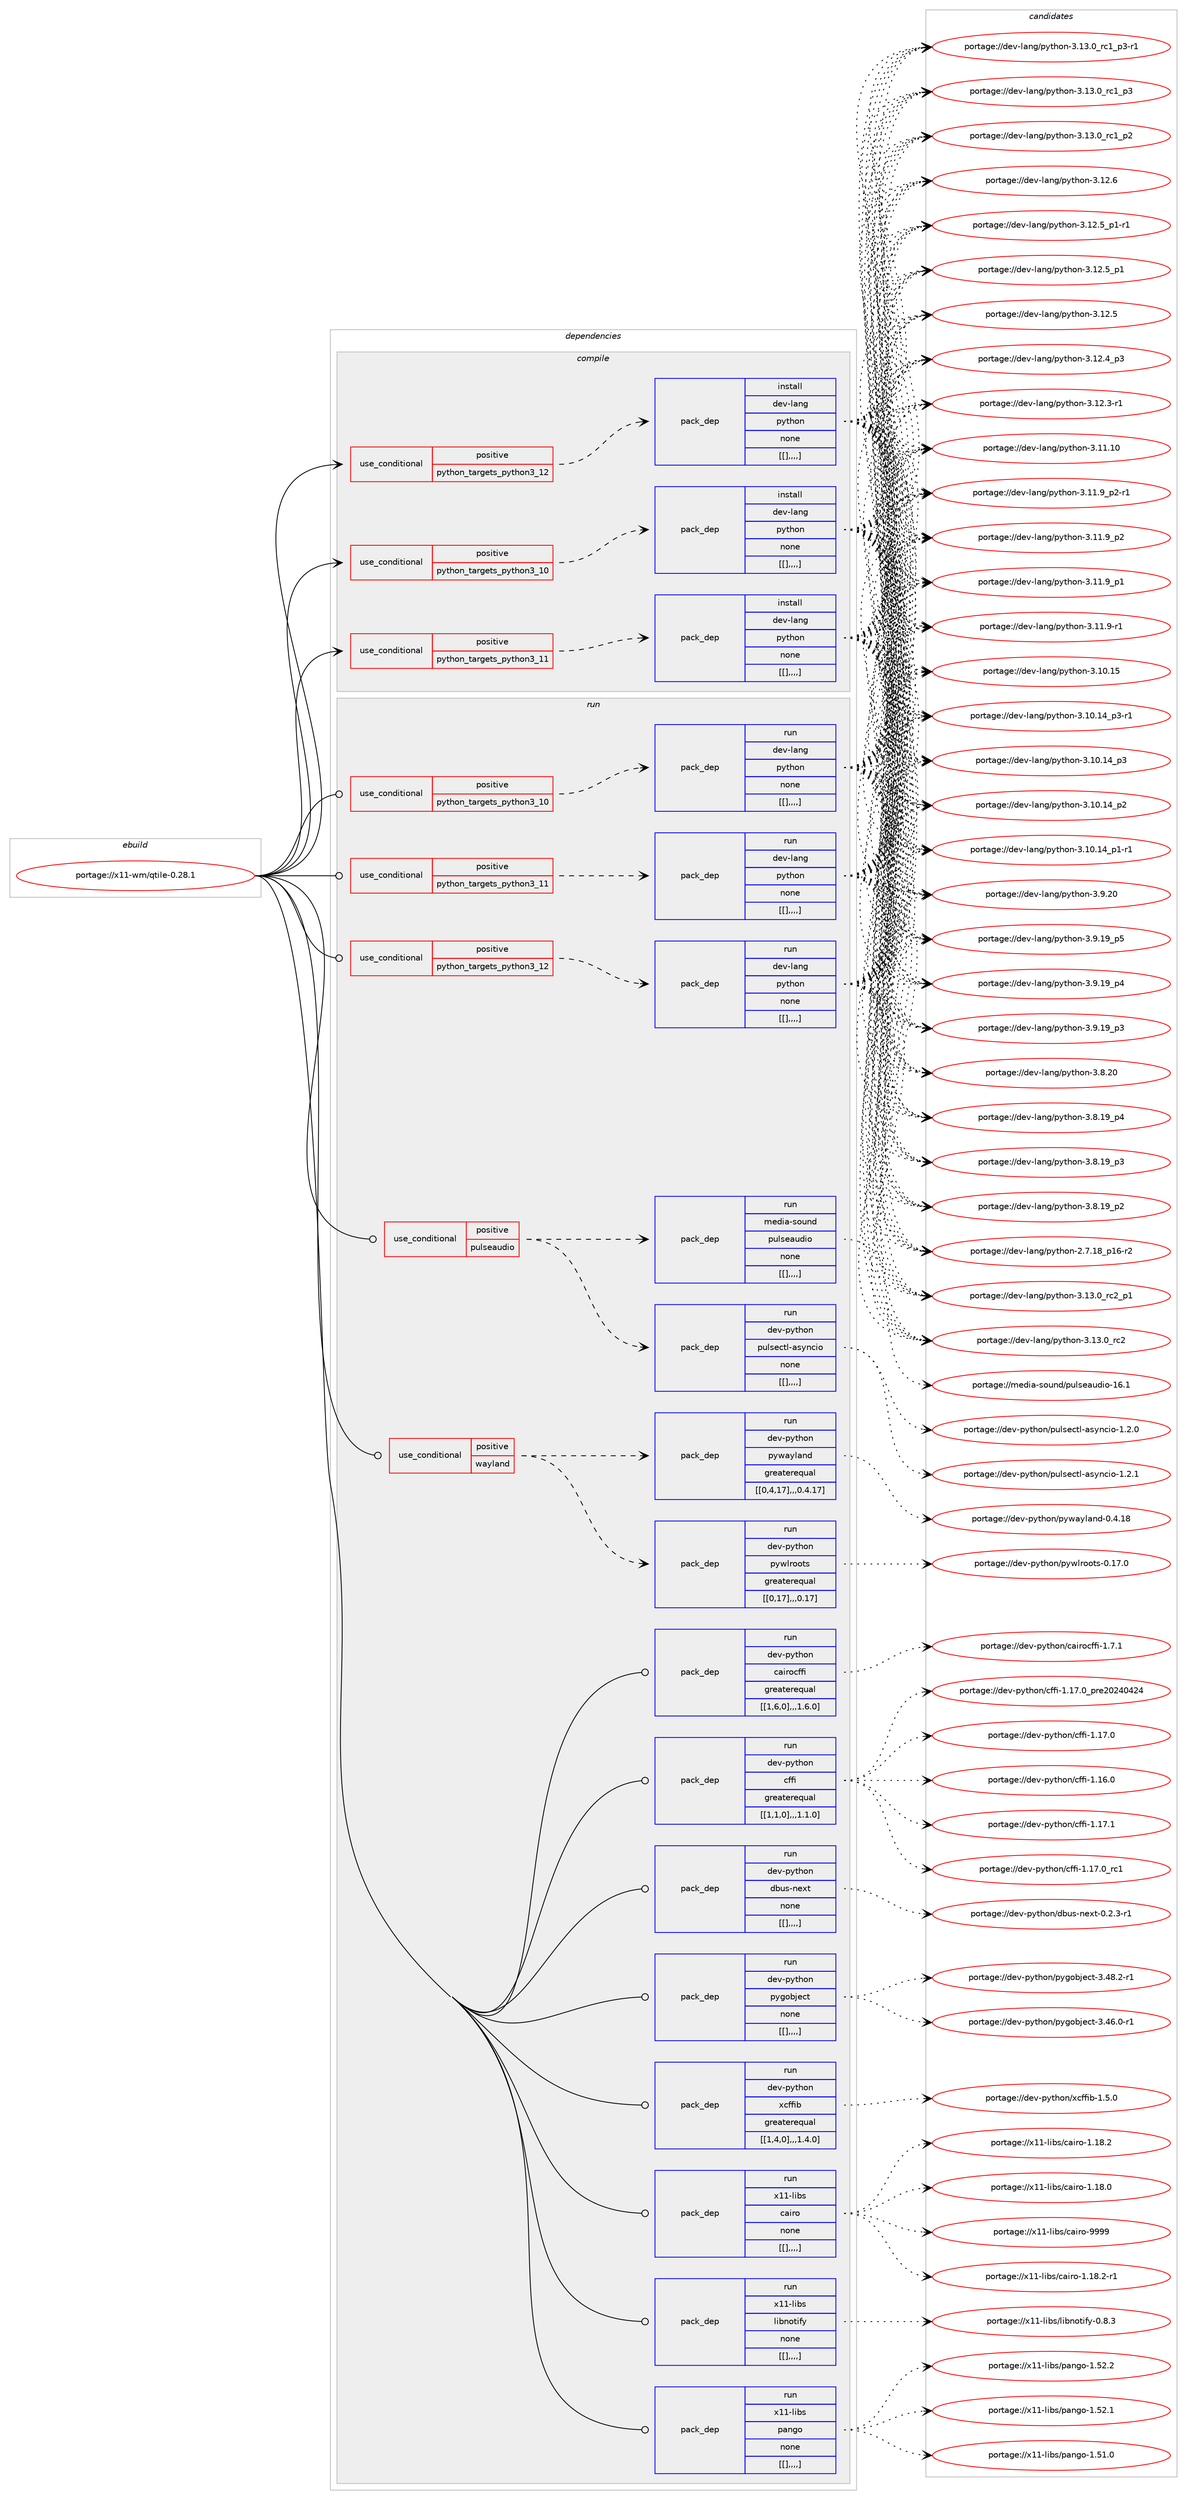 digraph prolog {

# *************
# Graph options
# *************

newrank=true;
concentrate=true;
compound=true;
graph [rankdir=LR,fontname=Helvetica,fontsize=10,ranksep=1.5];#, ranksep=2.5, nodesep=0.2];
edge  [arrowhead=vee];
node  [fontname=Helvetica,fontsize=10];

# **********
# The ebuild
# **********

subgraph cluster_leftcol {
color=gray;
label=<<i>ebuild</i>>;
id [label="portage://x11-wm/qtile-0.28.1", color=red, width=4, href="../x11-wm/qtile-0.28.1.svg"];
}

# ****************
# The dependencies
# ****************

subgraph cluster_midcol {
color=gray;
label=<<i>dependencies</i>>;
subgraph cluster_compile {
fillcolor="#eeeeee";
style=filled;
label=<<i>compile</i>>;
subgraph cond12500 {
dependency36274 [label=<<TABLE BORDER="0" CELLBORDER="1" CELLSPACING="0" CELLPADDING="4"><TR><TD ROWSPAN="3" CELLPADDING="10">use_conditional</TD></TR><TR><TD>positive</TD></TR><TR><TD>python_targets_python3_10</TD></TR></TABLE>>, shape=none, color=red];
subgraph pack23528 {
dependency36275 [label=<<TABLE BORDER="0" CELLBORDER="1" CELLSPACING="0" CELLPADDING="4" WIDTH="220"><TR><TD ROWSPAN="6" CELLPADDING="30">pack_dep</TD></TR><TR><TD WIDTH="110">install</TD></TR><TR><TD>dev-lang</TD></TR><TR><TD>python</TD></TR><TR><TD>none</TD></TR><TR><TD>[[],,,,]</TD></TR></TABLE>>, shape=none, color=blue];
}
dependency36274:e -> dependency36275:w [weight=20,style="dashed",arrowhead="vee"];
}
id:e -> dependency36274:w [weight=20,style="solid",arrowhead="vee"];
subgraph cond12501 {
dependency36276 [label=<<TABLE BORDER="0" CELLBORDER="1" CELLSPACING="0" CELLPADDING="4"><TR><TD ROWSPAN="3" CELLPADDING="10">use_conditional</TD></TR><TR><TD>positive</TD></TR><TR><TD>python_targets_python3_11</TD></TR></TABLE>>, shape=none, color=red];
subgraph pack23529 {
dependency36277 [label=<<TABLE BORDER="0" CELLBORDER="1" CELLSPACING="0" CELLPADDING="4" WIDTH="220"><TR><TD ROWSPAN="6" CELLPADDING="30">pack_dep</TD></TR><TR><TD WIDTH="110">install</TD></TR><TR><TD>dev-lang</TD></TR><TR><TD>python</TD></TR><TR><TD>none</TD></TR><TR><TD>[[],,,,]</TD></TR></TABLE>>, shape=none, color=blue];
}
dependency36276:e -> dependency36277:w [weight=20,style="dashed",arrowhead="vee"];
}
id:e -> dependency36276:w [weight=20,style="solid",arrowhead="vee"];
subgraph cond12502 {
dependency36278 [label=<<TABLE BORDER="0" CELLBORDER="1" CELLSPACING="0" CELLPADDING="4"><TR><TD ROWSPAN="3" CELLPADDING="10">use_conditional</TD></TR><TR><TD>positive</TD></TR><TR><TD>python_targets_python3_12</TD></TR></TABLE>>, shape=none, color=red];
subgraph pack23530 {
dependency36279 [label=<<TABLE BORDER="0" CELLBORDER="1" CELLSPACING="0" CELLPADDING="4" WIDTH="220"><TR><TD ROWSPAN="6" CELLPADDING="30">pack_dep</TD></TR><TR><TD WIDTH="110">install</TD></TR><TR><TD>dev-lang</TD></TR><TR><TD>python</TD></TR><TR><TD>none</TD></TR><TR><TD>[[],,,,]</TD></TR></TABLE>>, shape=none, color=blue];
}
dependency36278:e -> dependency36279:w [weight=20,style="dashed",arrowhead="vee"];
}
id:e -> dependency36278:w [weight=20,style="solid",arrowhead="vee"];
}
subgraph cluster_compileandrun {
fillcolor="#eeeeee";
style=filled;
label=<<i>compile and run</i>>;
}
subgraph cluster_run {
fillcolor="#eeeeee";
style=filled;
label=<<i>run</i>>;
subgraph cond12503 {
dependency36280 [label=<<TABLE BORDER="0" CELLBORDER="1" CELLSPACING="0" CELLPADDING="4"><TR><TD ROWSPAN="3" CELLPADDING="10">use_conditional</TD></TR><TR><TD>positive</TD></TR><TR><TD>pulseaudio</TD></TR></TABLE>>, shape=none, color=red];
subgraph pack23531 {
dependency36281 [label=<<TABLE BORDER="0" CELLBORDER="1" CELLSPACING="0" CELLPADDING="4" WIDTH="220"><TR><TD ROWSPAN="6" CELLPADDING="30">pack_dep</TD></TR><TR><TD WIDTH="110">run</TD></TR><TR><TD>dev-python</TD></TR><TR><TD>pulsectl-asyncio</TD></TR><TR><TD>none</TD></TR><TR><TD>[[],,,,]</TD></TR></TABLE>>, shape=none, color=blue];
}
dependency36280:e -> dependency36281:w [weight=20,style="dashed",arrowhead="vee"];
subgraph pack23532 {
dependency36282 [label=<<TABLE BORDER="0" CELLBORDER="1" CELLSPACING="0" CELLPADDING="4" WIDTH="220"><TR><TD ROWSPAN="6" CELLPADDING="30">pack_dep</TD></TR><TR><TD WIDTH="110">run</TD></TR><TR><TD>media-sound</TD></TR><TR><TD>pulseaudio</TD></TR><TR><TD>none</TD></TR><TR><TD>[[],,,,]</TD></TR></TABLE>>, shape=none, color=blue];
}
dependency36280:e -> dependency36282:w [weight=20,style="dashed",arrowhead="vee"];
}
id:e -> dependency36280:w [weight=20,style="solid",arrowhead="odot"];
subgraph cond12504 {
dependency36283 [label=<<TABLE BORDER="0" CELLBORDER="1" CELLSPACING="0" CELLPADDING="4"><TR><TD ROWSPAN="3" CELLPADDING="10">use_conditional</TD></TR><TR><TD>positive</TD></TR><TR><TD>python_targets_python3_10</TD></TR></TABLE>>, shape=none, color=red];
subgraph pack23533 {
dependency36284 [label=<<TABLE BORDER="0" CELLBORDER="1" CELLSPACING="0" CELLPADDING="4" WIDTH="220"><TR><TD ROWSPAN="6" CELLPADDING="30">pack_dep</TD></TR><TR><TD WIDTH="110">run</TD></TR><TR><TD>dev-lang</TD></TR><TR><TD>python</TD></TR><TR><TD>none</TD></TR><TR><TD>[[],,,,]</TD></TR></TABLE>>, shape=none, color=blue];
}
dependency36283:e -> dependency36284:w [weight=20,style="dashed",arrowhead="vee"];
}
id:e -> dependency36283:w [weight=20,style="solid",arrowhead="odot"];
subgraph cond12505 {
dependency36285 [label=<<TABLE BORDER="0" CELLBORDER="1" CELLSPACING="0" CELLPADDING="4"><TR><TD ROWSPAN="3" CELLPADDING="10">use_conditional</TD></TR><TR><TD>positive</TD></TR><TR><TD>python_targets_python3_11</TD></TR></TABLE>>, shape=none, color=red];
subgraph pack23534 {
dependency36286 [label=<<TABLE BORDER="0" CELLBORDER="1" CELLSPACING="0" CELLPADDING="4" WIDTH="220"><TR><TD ROWSPAN="6" CELLPADDING="30">pack_dep</TD></TR><TR><TD WIDTH="110">run</TD></TR><TR><TD>dev-lang</TD></TR><TR><TD>python</TD></TR><TR><TD>none</TD></TR><TR><TD>[[],,,,]</TD></TR></TABLE>>, shape=none, color=blue];
}
dependency36285:e -> dependency36286:w [weight=20,style="dashed",arrowhead="vee"];
}
id:e -> dependency36285:w [weight=20,style="solid",arrowhead="odot"];
subgraph cond12506 {
dependency36287 [label=<<TABLE BORDER="0" CELLBORDER="1" CELLSPACING="0" CELLPADDING="4"><TR><TD ROWSPAN="3" CELLPADDING="10">use_conditional</TD></TR><TR><TD>positive</TD></TR><TR><TD>python_targets_python3_12</TD></TR></TABLE>>, shape=none, color=red];
subgraph pack23535 {
dependency36288 [label=<<TABLE BORDER="0" CELLBORDER="1" CELLSPACING="0" CELLPADDING="4" WIDTH="220"><TR><TD ROWSPAN="6" CELLPADDING="30">pack_dep</TD></TR><TR><TD WIDTH="110">run</TD></TR><TR><TD>dev-lang</TD></TR><TR><TD>python</TD></TR><TR><TD>none</TD></TR><TR><TD>[[],,,,]</TD></TR></TABLE>>, shape=none, color=blue];
}
dependency36287:e -> dependency36288:w [weight=20,style="dashed",arrowhead="vee"];
}
id:e -> dependency36287:w [weight=20,style="solid",arrowhead="odot"];
subgraph cond12507 {
dependency36289 [label=<<TABLE BORDER="0" CELLBORDER="1" CELLSPACING="0" CELLPADDING="4"><TR><TD ROWSPAN="3" CELLPADDING="10">use_conditional</TD></TR><TR><TD>positive</TD></TR><TR><TD>wayland</TD></TR></TABLE>>, shape=none, color=red];
subgraph pack23536 {
dependency36290 [label=<<TABLE BORDER="0" CELLBORDER="1" CELLSPACING="0" CELLPADDING="4" WIDTH="220"><TR><TD ROWSPAN="6" CELLPADDING="30">pack_dep</TD></TR><TR><TD WIDTH="110">run</TD></TR><TR><TD>dev-python</TD></TR><TR><TD>pywayland</TD></TR><TR><TD>greaterequal</TD></TR><TR><TD>[[0,4,17],,,0.4.17]</TD></TR></TABLE>>, shape=none, color=blue];
}
dependency36289:e -> dependency36290:w [weight=20,style="dashed",arrowhead="vee"];
subgraph pack23537 {
dependency36291 [label=<<TABLE BORDER="0" CELLBORDER="1" CELLSPACING="0" CELLPADDING="4" WIDTH="220"><TR><TD ROWSPAN="6" CELLPADDING="30">pack_dep</TD></TR><TR><TD WIDTH="110">run</TD></TR><TR><TD>dev-python</TD></TR><TR><TD>pywlroots</TD></TR><TR><TD>greaterequal</TD></TR><TR><TD>[[0,17],,,0.17]</TD></TR></TABLE>>, shape=none, color=blue];
}
dependency36289:e -> dependency36291:w [weight=20,style="dashed",arrowhead="vee"];
}
id:e -> dependency36289:w [weight=20,style="solid",arrowhead="odot"];
subgraph pack23538 {
dependency36292 [label=<<TABLE BORDER="0" CELLBORDER="1" CELLSPACING="0" CELLPADDING="4" WIDTH="220"><TR><TD ROWSPAN="6" CELLPADDING="30">pack_dep</TD></TR><TR><TD WIDTH="110">run</TD></TR><TR><TD>dev-python</TD></TR><TR><TD>cairocffi</TD></TR><TR><TD>greaterequal</TD></TR><TR><TD>[[1,6,0],,,1.6.0]</TD></TR></TABLE>>, shape=none, color=blue];
}
id:e -> dependency36292:w [weight=20,style="solid",arrowhead="odot"];
subgraph pack23539 {
dependency36293 [label=<<TABLE BORDER="0" CELLBORDER="1" CELLSPACING="0" CELLPADDING="4" WIDTH="220"><TR><TD ROWSPAN="6" CELLPADDING="30">pack_dep</TD></TR><TR><TD WIDTH="110">run</TD></TR><TR><TD>dev-python</TD></TR><TR><TD>cffi</TD></TR><TR><TD>greaterequal</TD></TR><TR><TD>[[1,1,0],,,1.1.0]</TD></TR></TABLE>>, shape=none, color=blue];
}
id:e -> dependency36293:w [weight=20,style="solid",arrowhead="odot"];
subgraph pack23540 {
dependency36294 [label=<<TABLE BORDER="0" CELLBORDER="1" CELLSPACING="0" CELLPADDING="4" WIDTH="220"><TR><TD ROWSPAN="6" CELLPADDING="30">pack_dep</TD></TR><TR><TD WIDTH="110">run</TD></TR><TR><TD>dev-python</TD></TR><TR><TD>dbus-next</TD></TR><TR><TD>none</TD></TR><TR><TD>[[],,,,]</TD></TR></TABLE>>, shape=none, color=blue];
}
id:e -> dependency36294:w [weight=20,style="solid",arrowhead="odot"];
subgraph pack23541 {
dependency36295 [label=<<TABLE BORDER="0" CELLBORDER="1" CELLSPACING="0" CELLPADDING="4" WIDTH="220"><TR><TD ROWSPAN="6" CELLPADDING="30">pack_dep</TD></TR><TR><TD WIDTH="110">run</TD></TR><TR><TD>dev-python</TD></TR><TR><TD>pygobject</TD></TR><TR><TD>none</TD></TR><TR><TD>[[],,,,]</TD></TR></TABLE>>, shape=none, color=blue];
}
id:e -> dependency36295:w [weight=20,style="solid",arrowhead="odot"];
subgraph pack23542 {
dependency36296 [label=<<TABLE BORDER="0" CELLBORDER="1" CELLSPACING="0" CELLPADDING="4" WIDTH="220"><TR><TD ROWSPAN="6" CELLPADDING="30">pack_dep</TD></TR><TR><TD WIDTH="110">run</TD></TR><TR><TD>dev-python</TD></TR><TR><TD>xcffib</TD></TR><TR><TD>greaterequal</TD></TR><TR><TD>[[1,4,0],,,1.4.0]</TD></TR></TABLE>>, shape=none, color=blue];
}
id:e -> dependency36296:w [weight=20,style="solid",arrowhead="odot"];
subgraph pack23543 {
dependency36297 [label=<<TABLE BORDER="0" CELLBORDER="1" CELLSPACING="0" CELLPADDING="4" WIDTH="220"><TR><TD ROWSPAN="6" CELLPADDING="30">pack_dep</TD></TR><TR><TD WIDTH="110">run</TD></TR><TR><TD>x11-libs</TD></TR><TR><TD>cairo</TD></TR><TR><TD>none</TD></TR><TR><TD>[[],,,,]</TD></TR></TABLE>>, shape=none, color=blue];
}
id:e -> dependency36297:w [weight=20,style="solid",arrowhead="odot"];
subgraph pack23544 {
dependency36298 [label=<<TABLE BORDER="0" CELLBORDER="1" CELLSPACING="0" CELLPADDING="4" WIDTH="220"><TR><TD ROWSPAN="6" CELLPADDING="30">pack_dep</TD></TR><TR><TD WIDTH="110">run</TD></TR><TR><TD>x11-libs</TD></TR><TR><TD>libnotify</TD></TR><TR><TD>none</TD></TR><TR><TD>[[],,,,]</TD></TR></TABLE>>, shape=none, color=blue];
}
id:e -> dependency36298:w [weight=20,style="solid",arrowhead="odot"];
subgraph pack23545 {
dependency36299 [label=<<TABLE BORDER="0" CELLBORDER="1" CELLSPACING="0" CELLPADDING="4" WIDTH="220"><TR><TD ROWSPAN="6" CELLPADDING="30">pack_dep</TD></TR><TR><TD WIDTH="110">run</TD></TR><TR><TD>x11-libs</TD></TR><TR><TD>pango</TD></TR><TR><TD>none</TD></TR><TR><TD>[[],,,,]</TD></TR></TABLE>>, shape=none, color=blue];
}
id:e -> dependency36299:w [weight=20,style="solid",arrowhead="odot"];
}
}

# **************
# The candidates
# **************

subgraph cluster_choices {
rank=same;
color=gray;
label=<<i>candidates</i>>;

subgraph choice23528 {
color=black;
nodesep=1;
choice100101118451089711010347112121116104111110455146495146489511499509511249 [label="portage://dev-lang/python-3.13.0_rc2_p1", color=red, width=4,href="../dev-lang/python-3.13.0_rc2_p1.svg"];
choice10010111845108971101034711212111610411111045514649514648951149950 [label="portage://dev-lang/python-3.13.0_rc2", color=red, width=4,href="../dev-lang/python-3.13.0_rc2.svg"];
choice1001011184510897110103471121211161041111104551464951464895114994995112514511449 [label="portage://dev-lang/python-3.13.0_rc1_p3-r1", color=red, width=4,href="../dev-lang/python-3.13.0_rc1_p3-r1.svg"];
choice100101118451089711010347112121116104111110455146495146489511499499511251 [label="portage://dev-lang/python-3.13.0_rc1_p3", color=red, width=4,href="../dev-lang/python-3.13.0_rc1_p3.svg"];
choice100101118451089711010347112121116104111110455146495146489511499499511250 [label="portage://dev-lang/python-3.13.0_rc1_p2", color=red, width=4,href="../dev-lang/python-3.13.0_rc1_p2.svg"];
choice10010111845108971101034711212111610411111045514649504654 [label="portage://dev-lang/python-3.12.6", color=red, width=4,href="../dev-lang/python-3.12.6.svg"];
choice1001011184510897110103471121211161041111104551464950465395112494511449 [label="portage://dev-lang/python-3.12.5_p1-r1", color=red, width=4,href="../dev-lang/python-3.12.5_p1-r1.svg"];
choice100101118451089711010347112121116104111110455146495046539511249 [label="portage://dev-lang/python-3.12.5_p1", color=red, width=4,href="../dev-lang/python-3.12.5_p1.svg"];
choice10010111845108971101034711212111610411111045514649504653 [label="portage://dev-lang/python-3.12.5", color=red, width=4,href="../dev-lang/python-3.12.5.svg"];
choice100101118451089711010347112121116104111110455146495046529511251 [label="portage://dev-lang/python-3.12.4_p3", color=red, width=4,href="../dev-lang/python-3.12.4_p3.svg"];
choice100101118451089711010347112121116104111110455146495046514511449 [label="portage://dev-lang/python-3.12.3-r1", color=red, width=4,href="../dev-lang/python-3.12.3-r1.svg"];
choice1001011184510897110103471121211161041111104551464949464948 [label="portage://dev-lang/python-3.11.10", color=red, width=4,href="../dev-lang/python-3.11.10.svg"];
choice1001011184510897110103471121211161041111104551464949465795112504511449 [label="portage://dev-lang/python-3.11.9_p2-r1", color=red, width=4,href="../dev-lang/python-3.11.9_p2-r1.svg"];
choice100101118451089711010347112121116104111110455146494946579511250 [label="portage://dev-lang/python-3.11.9_p2", color=red, width=4,href="../dev-lang/python-3.11.9_p2.svg"];
choice100101118451089711010347112121116104111110455146494946579511249 [label="portage://dev-lang/python-3.11.9_p1", color=red, width=4,href="../dev-lang/python-3.11.9_p1.svg"];
choice100101118451089711010347112121116104111110455146494946574511449 [label="portage://dev-lang/python-3.11.9-r1", color=red, width=4,href="../dev-lang/python-3.11.9-r1.svg"];
choice1001011184510897110103471121211161041111104551464948464953 [label="portage://dev-lang/python-3.10.15", color=red, width=4,href="../dev-lang/python-3.10.15.svg"];
choice100101118451089711010347112121116104111110455146494846495295112514511449 [label="portage://dev-lang/python-3.10.14_p3-r1", color=red, width=4,href="../dev-lang/python-3.10.14_p3-r1.svg"];
choice10010111845108971101034711212111610411111045514649484649529511251 [label="portage://dev-lang/python-3.10.14_p3", color=red, width=4,href="../dev-lang/python-3.10.14_p3.svg"];
choice10010111845108971101034711212111610411111045514649484649529511250 [label="portage://dev-lang/python-3.10.14_p2", color=red, width=4,href="../dev-lang/python-3.10.14_p2.svg"];
choice100101118451089711010347112121116104111110455146494846495295112494511449 [label="portage://dev-lang/python-3.10.14_p1-r1", color=red, width=4,href="../dev-lang/python-3.10.14_p1-r1.svg"];
choice10010111845108971101034711212111610411111045514657465048 [label="portage://dev-lang/python-3.9.20", color=red, width=4,href="../dev-lang/python-3.9.20.svg"];
choice100101118451089711010347112121116104111110455146574649579511253 [label="portage://dev-lang/python-3.9.19_p5", color=red, width=4,href="../dev-lang/python-3.9.19_p5.svg"];
choice100101118451089711010347112121116104111110455146574649579511252 [label="portage://dev-lang/python-3.9.19_p4", color=red, width=4,href="../dev-lang/python-3.9.19_p4.svg"];
choice100101118451089711010347112121116104111110455146574649579511251 [label="portage://dev-lang/python-3.9.19_p3", color=red, width=4,href="../dev-lang/python-3.9.19_p3.svg"];
choice10010111845108971101034711212111610411111045514656465048 [label="portage://dev-lang/python-3.8.20", color=red, width=4,href="../dev-lang/python-3.8.20.svg"];
choice100101118451089711010347112121116104111110455146564649579511252 [label="portage://dev-lang/python-3.8.19_p4", color=red, width=4,href="../dev-lang/python-3.8.19_p4.svg"];
choice100101118451089711010347112121116104111110455146564649579511251 [label="portage://dev-lang/python-3.8.19_p3", color=red, width=4,href="../dev-lang/python-3.8.19_p3.svg"];
choice100101118451089711010347112121116104111110455146564649579511250 [label="portage://dev-lang/python-3.8.19_p2", color=red, width=4,href="../dev-lang/python-3.8.19_p2.svg"];
choice100101118451089711010347112121116104111110455046554649569511249544511450 [label="portage://dev-lang/python-2.7.18_p16-r2", color=red, width=4,href="../dev-lang/python-2.7.18_p16-r2.svg"];
dependency36275:e -> choice100101118451089711010347112121116104111110455146495146489511499509511249:w [style=dotted,weight="100"];
dependency36275:e -> choice10010111845108971101034711212111610411111045514649514648951149950:w [style=dotted,weight="100"];
dependency36275:e -> choice1001011184510897110103471121211161041111104551464951464895114994995112514511449:w [style=dotted,weight="100"];
dependency36275:e -> choice100101118451089711010347112121116104111110455146495146489511499499511251:w [style=dotted,weight="100"];
dependency36275:e -> choice100101118451089711010347112121116104111110455146495146489511499499511250:w [style=dotted,weight="100"];
dependency36275:e -> choice10010111845108971101034711212111610411111045514649504654:w [style=dotted,weight="100"];
dependency36275:e -> choice1001011184510897110103471121211161041111104551464950465395112494511449:w [style=dotted,weight="100"];
dependency36275:e -> choice100101118451089711010347112121116104111110455146495046539511249:w [style=dotted,weight="100"];
dependency36275:e -> choice10010111845108971101034711212111610411111045514649504653:w [style=dotted,weight="100"];
dependency36275:e -> choice100101118451089711010347112121116104111110455146495046529511251:w [style=dotted,weight="100"];
dependency36275:e -> choice100101118451089711010347112121116104111110455146495046514511449:w [style=dotted,weight="100"];
dependency36275:e -> choice1001011184510897110103471121211161041111104551464949464948:w [style=dotted,weight="100"];
dependency36275:e -> choice1001011184510897110103471121211161041111104551464949465795112504511449:w [style=dotted,weight="100"];
dependency36275:e -> choice100101118451089711010347112121116104111110455146494946579511250:w [style=dotted,weight="100"];
dependency36275:e -> choice100101118451089711010347112121116104111110455146494946579511249:w [style=dotted,weight="100"];
dependency36275:e -> choice100101118451089711010347112121116104111110455146494946574511449:w [style=dotted,weight="100"];
dependency36275:e -> choice1001011184510897110103471121211161041111104551464948464953:w [style=dotted,weight="100"];
dependency36275:e -> choice100101118451089711010347112121116104111110455146494846495295112514511449:w [style=dotted,weight="100"];
dependency36275:e -> choice10010111845108971101034711212111610411111045514649484649529511251:w [style=dotted,weight="100"];
dependency36275:e -> choice10010111845108971101034711212111610411111045514649484649529511250:w [style=dotted,weight="100"];
dependency36275:e -> choice100101118451089711010347112121116104111110455146494846495295112494511449:w [style=dotted,weight="100"];
dependency36275:e -> choice10010111845108971101034711212111610411111045514657465048:w [style=dotted,weight="100"];
dependency36275:e -> choice100101118451089711010347112121116104111110455146574649579511253:w [style=dotted,weight="100"];
dependency36275:e -> choice100101118451089711010347112121116104111110455146574649579511252:w [style=dotted,weight="100"];
dependency36275:e -> choice100101118451089711010347112121116104111110455146574649579511251:w [style=dotted,weight="100"];
dependency36275:e -> choice10010111845108971101034711212111610411111045514656465048:w [style=dotted,weight="100"];
dependency36275:e -> choice100101118451089711010347112121116104111110455146564649579511252:w [style=dotted,weight="100"];
dependency36275:e -> choice100101118451089711010347112121116104111110455146564649579511251:w [style=dotted,weight="100"];
dependency36275:e -> choice100101118451089711010347112121116104111110455146564649579511250:w [style=dotted,weight="100"];
dependency36275:e -> choice100101118451089711010347112121116104111110455046554649569511249544511450:w [style=dotted,weight="100"];
}
subgraph choice23529 {
color=black;
nodesep=1;
choice100101118451089711010347112121116104111110455146495146489511499509511249 [label="portage://dev-lang/python-3.13.0_rc2_p1", color=red, width=4,href="../dev-lang/python-3.13.0_rc2_p1.svg"];
choice10010111845108971101034711212111610411111045514649514648951149950 [label="portage://dev-lang/python-3.13.0_rc2", color=red, width=4,href="../dev-lang/python-3.13.0_rc2.svg"];
choice1001011184510897110103471121211161041111104551464951464895114994995112514511449 [label="portage://dev-lang/python-3.13.0_rc1_p3-r1", color=red, width=4,href="../dev-lang/python-3.13.0_rc1_p3-r1.svg"];
choice100101118451089711010347112121116104111110455146495146489511499499511251 [label="portage://dev-lang/python-3.13.0_rc1_p3", color=red, width=4,href="../dev-lang/python-3.13.0_rc1_p3.svg"];
choice100101118451089711010347112121116104111110455146495146489511499499511250 [label="portage://dev-lang/python-3.13.0_rc1_p2", color=red, width=4,href="../dev-lang/python-3.13.0_rc1_p2.svg"];
choice10010111845108971101034711212111610411111045514649504654 [label="portage://dev-lang/python-3.12.6", color=red, width=4,href="../dev-lang/python-3.12.6.svg"];
choice1001011184510897110103471121211161041111104551464950465395112494511449 [label="portage://dev-lang/python-3.12.5_p1-r1", color=red, width=4,href="../dev-lang/python-3.12.5_p1-r1.svg"];
choice100101118451089711010347112121116104111110455146495046539511249 [label="portage://dev-lang/python-3.12.5_p1", color=red, width=4,href="../dev-lang/python-3.12.5_p1.svg"];
choice10010111845108971101034711212111610411111045514649504653 [label="portage://dev-lang/python-3.12.5", color=red, width=4,href="../dev-lang/python-3.12.5.svg"];
choice100101118451089711010347112121116104111110455146495046529511251 [label="portage://dev-lang/python-3.12.4_p3", color=red, width=4,href="../dev-lang/python-3.12.4_p3.svg"];
choice100101118451089711010347112121116104111110455146495046514511449 [label="portage://dev-lang/python-3.12.3-r1", color=red, width=4,href="../dev-lang/python-3.12.3-r1.svg"];
choice1001011184510897110103471121211161041111104551464949464948 [label="portage://dev-lang/python-3.11.10", color=red, width=4,href="../dev-lang/python-3.11.10.svg"];
choice1001011184510897110103471121211161041111104551464949465795112504511449 [label="portage://dev-lang/python-3.11.9_p2-r1", color=red, width=4,href="../dev-lang/python-3.11.9_p2-r1.svg"];
choice100101118451089711010347112121116104111110455146494946579511250 [label="portage://dev-lang/python-3.11.9_p2", color=red, width=4,href="../dev-lang/python-3.11.9_p2.svg"];
choice100101118451089711010347112121116104111110455146494946579511249 [label="portage://dev-lang/python-3.11.9_p1", color=red, width=4,href="../dev-lang/python-3.11.9_p1.svg"];
choice100101118451089711010347112121116104111110455146494946574511449 [label="portage://dev-lang/python-3.11.9-r1", color=red, width=4,href="../dev-lang/python-3.11.9-r1.svg"];
choice1001011184510897110103471121211161041111104551464948464953 [label="portage://dev-lang/python-3.10.15", color=red, width=4,href="../dev-lang/python-3.10.15.svg"];
choice100101118451089711010347112121116104111110455146494846495295112514511449 [label="portage://dev-lang/python-3.10.14_p3-r1", color=red, width=4,href="../dev-lang/python-3.10.14_p3-r1.svg"];
choice10010111845108971101034711212111610411111045514649484649529511251 [label="portage://dev-lang/python-3.10.14_p3", color=red, width=4,href="../dev-lang/python-3.10.14_p3.svg"];
choice10010111845108971101034711212111610411111045514649484649529511250 [label="portage://dev-lang/python-3.10.14_p2", color=red, width=4,href="../dev-lang/python-3.10.14_p2.svg"];
choice100101118451089711010347112121116104111110455146494846495295112494511449 [label="portage://dev-lang/python-3.10.14_p1-r1", color=red, width=4,href="../dev-lang/python-3.10.14_p1-r1.svg"];
choice10010111845108971101034711212111610411111045514657465048 [label="portage://dev-lang/python-3.9.20", color=red, width=4,href="../dev-lang/python-3.9.20.svg"];
choice100101118451089711010347112121116104111110455146574649579511253 [label="portage://dev-lang/python-3.9.19_p5", color=red, width=4,href="../dev-lang/python-3.9.19_p5.svg"];
choice100101118451089711010347112121116104111110455146574649579511252 [label="portage://dev-lang/python-3.9.19_p4", color=red, width=4,href="../dev-lang/python-3.9.19_p4.svg"];
choice100101118451089711010347112121116104111110455146574649579511251 [label="portage://dev-lang/python-3.9.19_p3", color=red, width=4,href="../dev-lang/python-3.9.19_p3.svg"];
choice10010111845108971101034711212111610411111045514656465048 [label="portage://dev-lang/python-3.8.20", color=red, width=4,href="../dev-lang/python-3.8.20.svg"];
choice100101118451089711010347112121116104111110455146564649579511252 [label="portage://dev-lang/python-3.8.19_p4", color=red, width=4,href="../dev-lang/python-3.8.19_p4.svg"];
choice100101118451089711010347112121116104111110455146564649579511251 [label="portage://dev-lang/python-3.8.19_p3", color=red, width=4,href="../dev-lang/python-3.8.19_p3.svg"];
choice100101118451089711010347112121116104111110455146564649579511250 [label="portage://dev-lang/python-3.8.19_p2", color=red, width=4,href="../dev-lang/python-3.8.19_p2.svg"];
choice100101118451089711010347112121116104111110455046554649569511249544511450 [label="portage://dev-lang/python-2.7.18_p16-r2", color=red, width=4,href="../dev-lang/python-2.7.18_p16-r2.svg"];
dependency36277:e -> choice100101118451089711010347112121116104111110455146495146489511499509511249:w [style=dotted,weight="100"];
dependency36277:e -> choice10010111845108971101034711212111610411111045514649514648951149950:w [style=dotted,weight="100"];
dependency36277:e -> choice1001011184510897110103471121211161041111104551464951464895114994995112514511449:w [style=dotted,weight="100"];
dependency36277:e -> choice100101118451089711010347112121116104111110455146495146489511499499511251:w [style=dotted,weight="100"];
dependency36277:e -> choice100101118451089711010347112121116104111110455146495146489511499499511250:w [style=dotted,weight="100"];
dependency36277:e -> choice10010111845108971101034711212111610411111045514649504654:w [style=dotted,weight="100"];
dependency36277:e -> choice1001011184510897110103471121211161041111104551464950465395112494511449:w [style=dotted,weight="100"];
dependency36277:e -> choice100101118451089711010347112121116104111110455146495046539511249:w [style=dotted,weight="100"];
dependency36277:e -> choice10010111845108971101034711212111610411111045514649504653:w [style=dotted,weight="100"];
dependency36277:e -> choice100101118451089711010347112121116104111110455146495046529511251:w [style=dotted,weight="100"];
dependency36277:e -> choice100101118451089711010347112121116104111110455146495046514511449:w [style=dotted,weight="100"];
dependency36277:e -> choice1001011184510897110103471121211161041111104551464949464948:w [style=dotted,weight="100"];
dependency36277:e -> choice1001011184510897110103471121211161041111104551464949465795112504511449:w [style=dotted,weight="100"];
dependency36277:e -> choice100101118451089711010347112121116104111110455146494946579511250:w [style=dotted,weight="100"];
dependency36277:e -> choice100101118451089711010347112121116104111110455146494946579511249:w [style=dotted,weight="100"];
dependency36277:e -> choice100101118451089711010347112121116104111110455146494946574511449:w [style=dotted,weight="100"];
dependency36277:e -> choice1001011184510897110103471121211161041111104551464948464953:w [style=dotted,weight="100"];
dependency36277:e -> choice100101118451089711010347112121116104111110455146494846495295112514511449:w [style=dotted,weight="100"];
dependency36277:e -> choice10010111845108971101034711212111610411111045514649484649529511251:w [style=dotted,weight="100"];
dependency36277:e -> choice10010111845108971101034711212111610411111045514649484649529511250:w [style=dotted,weight="100"];
dependency36277:e -> choice100101118451089711010347112121116104111110455146494846495295112494511449:w [style=dotted,weight="100"];
dependency36277:e -> choice10010111845108971101034711212111610411111045514657465048:w [style=dotted,weight="100"];
dependency36277:e -> choice100101118451089711010347112121116104111110455146574649579511253:w [style=dotted,weight="100"];
dependency36277:e -> choice100101118451089711010347112121116104111110455146574649579511252:w [style=dotted,weight="100"];
dependency36277:e -> choice100101118451089711010347112121116104111110455146574649579511251:w [style=dotted,weight="100"];
dependency36277:e -> choice10010111845108971101034711212111610411111045514656465048:w [style=dotted,weight="100"];
dependency36277:e -> choice100101118451089711010347112121116104111110455146564649579511252:w [style=dotted,weight="100"];
dependency36277:e -> choice100101118451089711010347112121116104111110455146564649579511251:w [style=dotted,weight="100"];
dependency36277:e -> choice100101118451089711010347112121116104111110455146564649579511250:w [style=dotted,weight="100"];
dependency36277:e -> choice100101118451089711010347112121116104111110455046554649569511249544511450:w [style=dotted,weight="100"];
}
subgraph choice23530 {
color=black;
nodesep=1;
choice100101118451089711010347112121116104111110455146495146489511499509511249 [label="portage://dev-lang/python-3.13.0_rc2_p1", color=red, width=4,href="../dev-lang/python-3.13.0_rc2_p1.svg"];
choice10010111845108971101034711212111610411111045514649514648951149950 [label="portage://dev-lang/python-3.13.0_rc2", color=red, width=4,href="../dev-lang/python-3.13.0_rc2.svg"];
choice1001011184510897110103471121211161041111104551464951464895114994995112514511449 [label="portage://dev-lang/python-3.13.0_rc1_p3-r1", color=red, width=4,href="../dev-lang/python-3.13.0_rc1_p3-r1.svg"];
choice100101118451089711010347112121116104111110455146495146489511499499511251 [label="portage://dev-lang/python-3.13.0_rc1_p3", color=red, width=4,href="../dev-lang/python-3.13.0_rc1_p3.svg"];
choice100101118451089711010347112121116104111110455146495146489511499499511250 [label="portage://dev-lang/python-3.13.0_rc1_p2", color=red, width=4,href="../dev-lang/python-3.13.0_rc1_p2.svg"];
choice10010111845108971101034711212111610411111045514649504654 [label="portage://dev-lang/python-3.12.6", color=red, width=4,href="../dev-lang/python-3.12.6.svg"];
choice1001011184510897110103471121211161041111104551464950465395112494511449 [label="portage://dev-lang/python-3.12.5_p1-r1", color=red, width=4,href="../dev-lang/python-3.12.5_p1-r1.svg"];
choice100101118451089711010347112121116104111110455146495046539511249 [label="portage://dev-lang/python-3.12.5_p1", color=red, width=4,href="../dev-lang/python-3.12.5_p1.svg"];
choice10010111845108971101034711212111610411111045514649504653 [label="portage://dev-lang/python-3.12.5", color=red, width=4,href="../dev-lang/python-3.12.5.svg"];
choice100101118451089711010347112121116104111110455146495046529511251 [label="portage://dev-lang/python-3.12.4_p3", color=red, width=4,href="../dev-lang/python-3.12.4_p3.svg"];
choice100101118451089711010347112121116104111110455146495046514511449 [label="portage://dev-lang/python-3.12.3-r1", color=red, width=4,href="../dev-lang/python-3.12.3-r1.svg"];
choice1001011184510897110103471121211161041111104551464949464948 [label="portage://dev-lang/python-3.11.10", color=red, width=4,href="../dev-lang/python-3.11.10.svg"];
choice1001011184510897110103471121211161041111104551464949465795112504511449 [label="portage://dev-lang/python-3.11.9_p2-r1", color=red, width=4,href="../dev-lang/python-3.11.9_p2-r1.svg"];
choice100101118451089711010347112121116104111110455146494946579511250 [label="portage://dev-lang/python-3.11.9_p2", color=red, width=4,href="../dev-lang/python-3.11.9_p2.svg"];
choice100101118451089711010347112121116104111110455146494946579511249 [label="portage://dev-lang/python-3.11.9_p1", color=red, width=4,href="../dev-lang/python-3.11.9_p1.svg"];
choice100101118451089711010347112121116104111110455146494946574511449 [label="portage://dev-lang/python-3.11.9-r1", color=red, width=4,href="../dev-lang/python-3.11.9-r1.svg"];
choice1001011184510897110103471121211161041111104551464948464953 [label="portage://dev-lang/python-3.10.15", color=red, width=4,href="../dev-lang/python-3.10.15.svg"];
choice100101118451089711010347112121116104111110455146494846495295112514511449 [label="portage://dev-lang/python-3.10.14_p3-r1", color=red, width=4,href="../dev-lang/python-3.10.14_p3-r1.svg"];
choice10010111845108971101034711212111610411111045514649484649529511251 [label="portage://dev-lang/python-3.10.14_p3", color=red, width=4,href="../dev-lang/python-3.10.14_p3.svg"];
choice10010111845108971101034711212111610411111045514649484649529511250 [label="portage://dev-lang/python-3.10.14_p2", color=red, width=4,href="../dev-lang/python-3.10.14_p2.svg"];
choice100101118451089711010347112121116104111110455146494846495295112494511449 [label="portage://dev-lang/python-3.10.14_p1-r1", color=red, width=4,href="../dev-lang/python-3.10.14_p1-r1.svg"];
choice10010111845108971101034711212111610411111045514657465048 [label="portage://dev-lang/python-3.9.20", color=red, width=4,href="../dev-lang/python-3.9.20.svg"];
choice100101118451089711010347112121116104111110455146574649579511253 [label="portage://dev-lang/python-3.9.19_p5", color=red, width=4,href="../dev-lang/python-3.9.19_p5.svg"];
choice100101118451089711010347112121116104111110455146574649579511252 [label="portage://dev-lang/python-3.9.19_p4", color=red, width=4,href="../dev-lang/python-3.9.19_p4.svg"];
choice100101118451089711010347112121116104111110455146574649579511251 [label="portage://dev-lang/python-3.9.19_p3", color=red, width=4,href="../dev-lang/python-3.9.19_p3.svg"];
choice10010111845108971101034711212111610411111045514656465048 [label="portage://dev-lang/python-3.8.20", color=red, width=4,href="../dev-lang/python-3.8.20.svg"];
choice100101118451089711010347112121116104111110455146564649579511252 [label="portage://dev-lang/python-3.8.19_p4", color=red, width=4,href="../dev-lang/python-3.8.19_p4.svg"];
choice100101118451089711010347112121116104111110455146564649579511251 [label="portage://dev-lang/python-3.8.19_p3", color=red, width=4,href="../dev-lang/python-3.8.19_p3.svg"];
choice100101118451089711010347112121116104111110455146564649579511250 [label="portage://dev-lang/python-3.8.19_p2", color=red, width=4,href="../dev-lang/python-3.8.19_p2.svg"];
choice100101118451089711010347112121116104111110455046554649569511249544511450 [label="portage://dev-lang/python-2.7.18_p16-r2", color=red, width=4,href="../dev-lang/python-2.7.18_p16-r2.svg"];
dependency36279:e -> choice100101118451089711010347112121116104111110455146495146489511499509511249:w [style=dotted,weight="100"];
dependency36279:e -> choice10010111845108971101034711212111610411111045514649514648951149950:w [style=dotted,weight="100"];
dependency36279:e -> choice1001011184510897110103471121211161041111104551464951464895114994995112514511449:w [style=dotted,weight="100"];
dependency36279:e -> choice100101118451089711010347112121116104111110455146495146489511499499511251:w [style=dotted,weight="100"];
dependency36279:e -> choice100101118451089711010347112121116104111110455146495146489511499499511250:w [style=dotted,weight="100"];
dependency36279:e -> choice10010111845108971101034711212111610411111045514649504654:w [style=dotted,weight="100"];
dependency36279:e -> choice1001011184510897110103471121211161041111104551464950465395112494511449:w [style=dotted,weight="100"];
dependency36279:e -> choice100101118451089711010347112121116104111110455146495046539511249:w [style=dotted,weight="100"];
dependency36279:e -> choice10010111845108971101034711212111610411111045514649504653:w [style=dotted,weight="100"];
dependency36279:e -> choice100101118451089711010347112121116104111110455146495046529511251:w [style=dotted,weight="100"];
dependency36279:e -> choice100101118451089711010347112121116104111110455146495046514511449:w [style=dotted,weight="100"];
dependency36279:e -> choice1001011184510897110103471121211161041111104551464949464948:w [style=dotted,weight="100"];
dependency36279:e -> choice1001011184510897110103471121211161041111104551464949465795112504511449:w [style=dotted,weight="100"];
dependency36279:e -> choice100101118451089711010347112121116104111110455146494946579511250:w [style=dotted,weight="100"];
dependency36279:e -> choice100101118451089711010347112121116104111110455146494946579511249:w [style=dotted,weight="100"];
dependency36279:e -> choice100101118451089711010347112121116104111110455146494946574511449:w [style=dotted,weight="100"];
dependency36279:e -> choice1001011184510897110103471121211161041111104551464948464953:w [style=dotted,weight="100"];
dependency36279:e -> choice100101118451089711010347112121116104111110455146494846495295112514511449:w [style=dotted,weight="100"];
dependency36279:e -> choice10010111845108971101034711212111610411111045514649484649529511251:w [style=dotted,weight="100"];
dependency36279:e -> choice10010111845108971101034711212111610411111045514649484649529511250:w [style=dotted,weight="100"];
dependency36279:e -> choice100101118451089711010347112121116104111110455146494846495295112494511449:w [style=dotted,weight="100"];
dependency36279:e -> choice10010111845108971101034711212111610411111045514657465048:w [style=dotted,weight="100"];
dependency36279:e -> choice100101118451089711010347112121116104111110455146574649579511253:w [style=dotted,weight="100"];
dependency36279:e -> choice100101118451089711010347112121116104111110455146574649579511252:w [style=dotted,weight="100"];
dependency36279:e -> choice100101118451089711010347112121116104111110455146574649579511251:w [style=dotted,weight="100"];
dependency36279:e -> choice10010111845108971101034711212111610411111045514656465048:w [style=dotted,weight="100"];
dependency36279:e -> choice100101118451089711010347112121116104111110455146564649579511252:w [style=dotted,weight="100"];
dependency36279:e -> choice100101118451089711010347112121116104111110455146564649579511251:w [style=dotted,weight="100"];
dependency36279:e -> choice100101118451089711010347112121116104111110455146564649579511250:w [style=dotted,weight="100"];
dependency36279:e -> choice100101118451089711010347112121116104111110455046554649569511249544511450:w [style=dotted,weight="100"];
}
subgraph choice23531 {
color=black;
nodesep=1;
choice100101118451121211161041111104711211710811510199116108459711512111099105111454946504649 [label="portage://dev-python/pulsectl-asyncio-1.2.1", color=red, width=4,href="../dev-python/pulsectl-asyncio-1.2.1.svg"];
choice100101118451121211161041111104711211710811510199116108459711512111099105111454946504648 [label="portage://dev-python/pulsectl-asyncio-1.2.0", color=red, width=4,href="../dev-python/pulsectl-asyncio-1.2.0.svg"];
dependency36281:e -> choice100101118451121211161041111104711211710811510199116108459711512111099105111454946504649:w [style=dotted,weight="100"];
dependency36281:e -> choice100101118451121211161041111104711211710811510199116108459711512111099105111454946504648:w [style=dotted,weight="100"];
}
subgraph choice23532 {
color=black;
nodesep=1;
choice109101100105974511511111711010047112117108115101971171001051114549544649 [label="portage://media-sound/pulseaudio-16.1", color=red, width=4,href="../media-sound/pulseaudio-16.1.svg"];
dependency36282:e -> choice109101100105974511511111711010047112117108115101971171001051114549544649:w [style=dotted,weight="100"];
}
subgraph choice23533 {
color=black;
nodesep=1;
choice100101118451089711010347112121116104111110455146495146489511499509511249 [label="portage://dev-lang/python-3.13.0_rc2_p1", color=red, width=4,href="../dev-lang/python-3.13.0_rc2_p1.svg"];
choice10010111845108971101034711212111610411111045514649514648951149950 [label="portage://dev-lang/python-3.13.0_rc2", color=red, width=4,href="../dev-lang/python-3.13.0_rc2.svg"];
choice1001011184510897110103471121211161041111104551464951464895114994995112514511449 [label="portage://dev-lang/python-3.13.0_rc1_p3-r1", color=red, width=4,href="../dev-lang/python-3.13.0_rc1_p3-r1.svg"];
choice100101118451089711010347112121116104111110455146495146489511499499511251 [label="portage://dev-lang/python-3.13.0_rc1_p3", color=red, width=4,href="../dev-lang/python-3.13.0_rc1_p3.svg"];
choice100101118451089711010347112121116104111110455146495146489511499499511250 [label="portage://dev-lang/python-3.13.0_rc1_p2", color=red, width=4,href="../dev-lang/python-3.13.0_rc1_p2.svg"];
choice10010111845108971101034711212111610411111045514649504654 [label="portage://dev-lang/python-3.12.6", color=red, width=4,href="../dev-lang/python-3.12.6.svg"];
choice1001011184510897110103471121211161041111104551464950465395112494511449 [label="portage://dev-lang/python-3.12.5_p1-r1", color=red, width=4,href="../dev-lang/python-3.12.5_p1-r1.svg"];
choice100101118451089711010347112121116104111110455146495046539511249 [label="portage://dev-lang/python-3.12.5_p1", color=red, width=4,href="../dev-lang/python-3.12.5_p1.svg"];
choice10010111845108971101034711212111610411111045514649504653 [label="portage://dev-lang/python-3.12.5", color=red, width=4,href="../dev-lang/python-3.12.5.svg"];
choice100101118451089711010347112121116104111110455146495046529511251 [label="portage://dev-lang/python-3.12.4_p3", color=red, width=4,href="../dev-lang/python-3.12.4_p3.svg"];
choice100101118451089711010347112121116104111110455146495046514511449 [label="portage://dev-lang/python-3.12.3-r1", color=red, width=4,href="../dev-lang/python-3.12.3-r1.svg"];
choice1001011184510897110103471121211161041111104551464949464948 [label="portage://dev-lang/python-3.11.10", color=red, width=4,href="../dev-lang/python-3.11.10.svg"];
choice1001011184510897110103471121211161041111104551464949465795112504511449 [label="portage://dev-lang/python-3.11.9_p2-r1", color=red, width=4,href="../dev-lang/python-3.11.9_p2-r1.svg"];
choice100101118451089711010347112121116104111110455146494946579511250 [label="portage://dev-lang/python-3.11.9_p2", color=red, width=4,href="../dev-lang/python-3.11.9_p2.svg"];
choice100101118451089711010347112121116104111110455146494946579511249 [label="portage://dev-lang/python-3.11.9_p1", color=red, width=4,href="../dev-lang/python-3.11.9_p1.svg"];
choice100101118451089711010347112121116104111110455146494946574511449 [label="portage://dev-lang/python-3.11.9-r1", color=red, width=4,href="../dev-lang/python-3.11.9-r1.svg"];
choice1001011184510897110103471121211161041111104551464948464953 [label="portage://dev-lang/python-3.10.15", color=red, width=4,href="../dev-lang/python-3.10.15.svg"];
choice100101118451089711010347112121116104111110455146494846495295112514511449 [label="portage://dev-lang/python-3.10.14_p3-r1", color=red, width=4,href="../dev-lang/python-3.10.14_p3-r1.svg"];
choice10010111845108971101034711212111610411111045514649484649529511251 [label="portage://dev-lang/python-3.10.14_p3", color=red, width=4,href="../dev-lang/python-3.10.14_p3.svg"];
choice10010111845108971101034711212111610411111045514649484649529511250 [label="portage://dev-lang/python-3.10.14_p2", color=red, width=4,href="../dev-lang/python-3.10.14_p2.svg"];
choice100101118451089711010347112121116104111110455146494846495295112494511449 [label="portage://dev-lang/python-3.10.14_p1-r1", color=red, width=4,href="../dev-lang/python-3.10.14_p1-r1.svg"];
choice10010111845108971101034711212111610411111045514657465048 [label="portage://dev-lang/python-3.9.20", color=red, width=4,href="../dev-lang/python-3.9.20.svg"];
choice100101118451089711010347112121116104111110455146574649579511253 [label="portage://dev-lang/python-3.9.19_p5", color=red, width=4,href="../dev-lang/python-3.9.19_p5.svg"];
choice100101118451089711010347112121116104111110455146574649579511252 [label="portage://dev-lang/python-3.9.19_p4", color=red, width=4,href="../dev-lang/python-3.9.19_p4.svg"];
choice100101118451089711010347112121116104111110455146574649579511251 [label="portage://dev-lang/python-3.9.19_p3", color=red, width=4,href="../dev-lang/python-3.9.19_p3.svg"];
choice10010111845108971101034711212111610411111045514656465048 [label="portage://dev-lang/python-3.8.20", color=red, width=4,href="../dev-lang/python-3.8.20.svg"];
choice100101118451089711010347112121116104111110455146564649579511252 [label="portage://dev-lang/python-3.8.19_p4", color=red, width=4,href="../dev-lang/python-3.8.19_p4.svg"];
choice100101118451089711010347112121116104111110455146564649579511251 [label="portage://dev-lang/python-3.8.19_p3", color=red, width=4,href="../dev-lang/python-3.8.19_p3.svg"];
choice100101118451089711010347112121116104111110455146564649579511250 [label="portage://dev-lang/python-3.8.19_p2", color=red, width=4,href="../dev-lang/python-3.8.19_p2.svg"];
choice100101118451089711010347112121116104111110455046554649569511249544511450 [label="portage://dev-lang/python-2.7.18_p16-r2", color=red, width=4,href="../dev-lang/python-2.7.18_p16-r2.svg"];
dependency36284:e -> choice100101118451089711010347112121116104111110455146495146489511499509511249:w [style=dotted,weight="100"];
dependency36284:e -> choice10010111845108971101034711212111610411111045514649514648951149950:w [style=dotted,weight="100"];
dependency36284:e -> choice1001011184510897110103471121211161041111104551464951464895114994995112514511449:w [style=dotted,weight="100"];
dependency36284:e -> choice100101118451089711010347112121116104111110455146495146489511499499511251:w [style=dotted,weight="100"];
dependency36284:e -> choice100101118451089711010347112121116104111110455146495146489511499499511250:w [style=dotted,weight="100"];
dependency36284:e -> choice10010111845108971101034711212111610411111045514649504654:w [style=dotted,weight="100"];
dependency36284:e -> choice1001011184510897110103471121211161041111104551464950465395112494511449:w [style=dotted,weight="100"];
dependency36284:e -> choice100101118451089711010347112121116104111110455146495046539511249:w [style=dotted,weight="100"];
dependency36284:e -> choice10010111845108971101034711212111610411111045514649504653:w [style=dotted,weight="100"];
dependency36284:e -> choice100101118451089711010347112121116104111110455146495046529511251:w [style=dotted,weight="100"];
dependency36284:e -> choice100101118451089711010347112121116104111110455146495046514511449:w [style=dotted,weight="100"];
dependency36284:e -> choice1001011184510897110103471121211161041111104551464949464948:w [style=dotted,weight="100"];
dependency36284:e -> choice1001011184510897110103471121211161041111104551464949465795112504511449:w [style=dotted,weight="100"];
dependency36284:e -> choice100101118451089711010347112121116104111110455146494946579511250:w [style=dotted,weight="100"];
dependency36284:e -> choice100101118451089711010347112121116104111110455146494946579511249:w [style=dotted,weight="100"];
dependency36284:e -> choice100101118451089711010347112121116104111110455146494946574511449:w [style=dotted,weight="100"];
dependency36284:e -> choice1001011184510897110103471121211161041111104551464948464953:w [style=dotted,weight="100"];
dependency36284:e -> choice100101118451089711010347112121116104111110455146494846495295112514511449:w [style=dotted,weight="100"];
dependency36284:e -> choice10010111845108971101034711212111610411111045514649484649529511251:w [style=dotted,weight="100"];
dependency36284:e -> choice10010111845108971101034711212111610411111045514649484649529511250:w [style=dotted,weight="100"];
dependency36284:e -> choice100101118451089711010347112121116104111110455146494846495295112494511449:w [style=dotted,weight="100"];
dependency36284:e -> choice10010111845108971101034711212111610411111045514657465048:w [style=dotted,weight="100"];
dependency36284:e -> choice100101118451089711010347112121116104111110455146574649579511253:w [style=dotted,weight="100"];
dependency36284:e -> choice100101118451089711010347112121116104111110455146574649579511252:w [style=dotted,weight="100"];
dependency36284:e -> choice100101118451089711010347112121116104111110455146574649579511251:w [style=dotted,weight="100"];
dependency36284:e -> choice10010111845108971101034711212111610411111045514656465048:w [style=dotted,weight="100"];
dependency36284:e -> choice100101118451089711010347112121116104111110455146564649579511252:w [style=dotted,weight="100"];
dependency36284:e -> choice100101118451089711010347112121116104111110455146564649579511251:w [style=dotted,weight="100"];
dependency36284:e -> choice100101118451089711010347112121116104111110455146564649579511250:w [style=dotted,weight="100"];
dependency36284:e -> choice100101118451089711010347112121116104111110455046554649569511249544511450:w [style=dotted,weight="100"];
}
subgraph choice23534 {
color=black;
nodesep=1;
choice100101118451089711010347112121116104111110455146495146489511499509511249 [label="portage://dev-lang/python-3.13.0_rc2_p1", color=red, width=4,href="../dev-lang/python-3.13.0_rc2_p1.svg"];
choice10010111845108971101034711212111610411111045514649514648951149950 [label="portage://dev-lang/python-3.13.0_rc2", color=red, width=4,href="../dev-lang/python-3.13.0_rc2.svg"];
choice1001011184510897110103471121211161041111104551464951464895114994995112514511449 [label="portage://dev-lang/python-3.13.0_rc1_p3-r1", color=red, width=4,href="../dev-lang/python-3.13.0_rc1_p3-r1.svg"];
choice100101118451089711010347112121116104111110455146495146489511499499511251 [label="portage://dev-lang/python-3.13.0_rc1_p3", color=red, width=4,href="../dev-lang/python-3.13.0_rc1_p3.svg"];
choice100101118451089711010347112121116104111110455146495146489511499499511250 [label="portage://dev-lang/python-3.13.0_rc1_p2", color=red, width=4,href="../dev-lang/python-3.13.0_rc1_p2.svg"];
choice10010111845108971101034711212111610411111045514649504654 [label="portage://dev-lang/python-3.12.6", color=red, width=4,href="../dev-lang/python-3.12.6.svg"];
choice1001011184510897110103471121211161041111104551464950465395112494511449 [label="portage://dev-lang/python-3.12.5_p1-r1", color=red, width=4,href="../dev-lang/python-3.12.5_p1-r1.svg"];
choice100101118451089711010347112121116104111110455146495046539511249 [label="portage://dev-lang/python-3.12.5_p1", color=red, width=4,href="../dev-lang/python-3.12.5_p1.svg"];
choice10010111845108971101034711212111610411111045514649504653 [label="portage://dev-lang/python-3.12.5", color=red, width=4,href="../dev-lang/python-3.12.5.svg"];
choice100101118451089711010347112121116104111110455146495046529511251 [label="portage://dev-lang/python-3.12.4_p3", color=red, width=4,href="../dev-lang/python-3.12.4_p3.svg"];
choice100101118451089711010347112121116104111110455146495046514511449 [label="portage://dev-lang/python-3.12.3-r1", color=red, width=4,href="../dev-lang/python-3.12.3-r1.svg"];
choice1001011184510897110103471121211161041111104551464949464948 [label="portage://dev-lang/python-3.11.10", color=red, width=4,href="../dev-lang/python-3.11.10.svg"];
choice1001011184510897110103471121211161041111104551464949465795112504511449 [label="portage://dev-lang/python-3.11.9_p2-r1", color=red, width=4,href="../dev-lang/python-3.11.9_p2-r1.svg"];
choice100101118451089711010347112121116104111110455146494946579511250 [label="portage://dev-lang/python-3.11.9_p2", color=red, width=4,href="../dev-lang/python-3.11.9_p2.svg"];
choice100101118451089711010347112121116104111110455146494946579511249 [label="portage://dev-lang/python-3.11.9_p1", color=red, width=4,href="../dev-lang/python-3.11.9_p1.svg"];
choice100101118451089711010347112121116104111110455146494946574511449 [label="portage://dev-lang/python-3.11.9-r1", color=red, width=4,href="../dev-lang/python-3.11.9-r1.svg"];
choice1001011184510897110103471121211161041111104551464948464953 [label="portage://dev-lang/python-3.10.15", color=red, width=4,href="../dev-lang/python-3.10.15.svg"];
choice100101118451089711010347112121116104111110455146494846495295112514511449 [label="portage://dev-lang/python-3.10.14_p3-r1", color=red, width=4,href="../dev-lang/python-3.10.14_p3-r1.svg"];
choice10010111845108971101034711212111610411111045514649484649529511251 [label="portage://dev-lang/python-3.10.14_p3", color=red, width=4,href="../dev-lang/python-3.10.14_p3.svg"];
choice10010111845108971101034711212111610411111045514649484649529511250 [label="portage://dev-lang/python-3.10.14_p2", color=red, width=4,href="../dev-lang/python-3.10.14_p2.svg"];
choice100101118451089711010347112121116104111110455146494846495295112494511449 [label="portage://dev-lang/python-3.10.14_p1-r1", color=red, width=4,href="../dev-lang/python-3.10.14_p1-r1.svg"];
choice10010111845108971101034711212111610411111045514657465048 [label="portage://dev-lang/python-3.9.20", color=red, width=4,href="../dev-lang/python-3.9.20.svg"];
choice100101118451089711010347112121116104111110455146574649579511253 [label="portage://dev-lang/python-3.9.19_p5", color=red, width=4,href="../dev-lang/python-3.9.19_p5.svg"];
choice100101118451089711010347112121116104111110455146574649579511252 [label="portage://dev-lang/python-3.9.19_p4", color=red, width=4,href="../dev-lang/python-3.9.19_p4.svg"];
choice100101118451089711010347112121116104111110455146574649579511251 [label="portage://dev-lang/python-3.9.19_p3", color=red, width=4,href="../dev-lang/python-3.9.19_p3.svg"];
choice10010111845108971101034711212111610411111045514656465048 [label="portage://dev-lang/python-3.8.20", color=red, width=4,href="../dev-lang/python-3.8.20.svg"];
choice100101118451089711010347112121116104111110455146564649579511252 [label="portage://dev-lang/python-3.8.19_p4", color=red, width=4,href="../dev-lang/python-3.8.19_p4.svg"];
choice100101118451089711010347112121116104111110455146564649579511251 [label="portage://dev-lang/python-3.8.19_p3", color=red, width=4,href="../dev-lang/python-3.8.19_p3.svg"];
choice100101118451089711010347112121116104111110455146564649579511250 [label="portage://dev-lang/python-3.8.19_p2", color=red, width=4,href="../dev-lang/python-3.8.19_p2.svg"];
choice100101118451089711010347112121116104111110455046554649569511249544511450 [label="portage://dev-lang/python-2.7.18_p16-r2", color=red, width=4,href="../dev-lang/python-2.7.18_p16-r2.svg"];
dependency36286:e -> choice100101118451089711010347112121116104111110455146495146489511499509511249:w [style=dotted,weight="100"];
dependency36286:e -> choice10010111845108971101034711212111610411111045514649514648951149950:w [style=dotted,weight="100"];
dependency36286:e -> choice1001011184510897110103471121211161041111104551464951464895114994995112514511449:w [style=dotted,weight="100"];
dependency36286:e -> choice100101118451089711010347112121116104111110455146495146489511499499511251:w [style=dotted,weight="100"];
dependency36286:e -> choice100101118451089711010347112121116104111110455146495146489511499499511250:w [style=dotted,weight="100"];
dependency36286:e -> choice10010111845108971101034711212111610411111045514649504654:w [style=dotted,weight="100"];
dependency36286:e -> choice1001011184510897110103471121211161041111104551464950465395112494511449:w [style=dotted,weight="100"];
dependency36286:e -> choice100101118451089711010347112121116104111110455146495046539511249:w [style=dotted,weight="100"];
dependency36286:e -> choice10010111845108971101034711212111610411111045514649504653:w [style=dotted,weight="100"];
dependency36286:e -> choice100101118451089711010347112121116104111110455146495046529511251:w [style=dotted,weight="100"];
dependency36286:e -> choice100101118451089711010347112121116104111110455146495046514511449:w [style=dotted,weight="100"];
dependency36286:e -> choice1001011184510897110103471121211161041111104551464949464948:w [style=dotted,weight="100"];
dependency36286:e -> choice1001011184510897110103471121211161041111104551464949465795112504511449:w [style=dotted,weight="100"];
dependency36286:e -> choice100101118451089711010347112121116104111110455146494946579511250:w [style=dotted,weight="100"];
dependency36286:e -> choice100101118451089711010347112121116104111110455146494946579511249:w [style=dotted,weight="100"];
dependency36286:e -> choice100101118451089711010347112121116104111110455146494946574511449:w [style=dotted,weight="100"];
dependency36286:e -> choice1001011184510897110103471121211161041111104551464948464953:w [style=dotted,weight="100"];
dependency36286:e -> choice100101118451089711010347112121116104111110455146494846495295112514511449:w [style=dotted,weight="100"];
dependency36286:e -> choice10010111845108971101034711212111610411111045514649484649529511251:w [style=dotted,weight="100"];
dependency36286:e -> choice10010111845108971101034711212111610411111045514649484649529511250:w [style=dotted,weight="100"];
dependency36286:e -> choice100101118451089711010347112121116104111110455146494846495295112494511449:w [style=dotted,weight="100"];
dependency36286:e -> choice10010111845108971101034711212111610411111045514657465048:w [style=dotted,weight="100"];
dependency36286:e -> choice100101118451089711010347112121116104111110455146574649579511253:w [style=dotted,weight="100"];
dependency36286:e -> choice100101118451089711010347112121116104111110455146574649579511252:w [style=dotted,weight="100"];
dependency36286:e -> choice100101118451089711010347112121116104111110455146574649579511251:w [style=dotted,weight="100"];
dependency36286:e -> choice10010111845108971101034711212111610411111045514656465048:w [style=dotted,weight="100"];
dependency36286:e -> choice100101118451089711010347112121116104111110455146564649579511252:w [style=dotted,weight="100"];
dependency36286:e -> choice100101118451089711010347112121116104111110455146564649579511251:w [style=dotted,weight="100"];
dependency36286:e -> choice100101118451089711010347112121116104111110455146564649579511250:w [style=dotted,weight="100"];
dependency36286:e -> choice100101118451089711010347112121116104111110455046554649569511249544511450:w [style=dotted,weight="100"];
}
subgraph choice23535 {
color=black;
nodesep=1;
choice100101118451089711010347112121116104111110455146495146489511499509511249 [label="portage://dev-lang/python-3.13.0_rc2_p1", color=red, width=4,href="../dev-lang/python-3.13.0_rc2_p1.svg"];
choice10010111845108971101034711212111610411111045514649514648951149950 [label="portage://dev-lang/python-3.13.0_rc2", color=red, width=4,href="../dev-lang/python-3.13.0_rc2.svg"];
choice1001011184510897110103471121211161041111104551464951464895114994995112514511449 [label="portage://dev-lang/python-3.13.0_rc1_p3-r1", color=red, width=4,href="../dev-lang/python-3.13.0_rc1_p3-r1.svg"];
choice100101118451089711010347112121116104111110455146495146489511499499511251 [label="portage://dev-lang/python-3.13.0_rc1_p3", color=red, width=4,href="../dev-lang/python-3.13.0_rc1_p3.svg"];
choice100101118451089711010347112121116104111110455146495146489511499499511250 [label="portage://dev-lang/python-3.13.0_rc1_p2", color=red, width=4,href="../dev-lang/python-3.13.0_rc1_p2.svg"];
choice10010111845108971101034711212111610411111045514649504654 [label="portage://dev-lang/python-3.12.6", color=red, width=4,href="../dev-lang/python-3.12.6.svg"];
choice1001011184510897110103471121211161041111104551464950465395112494511449 [label="portage://dev-lang/python-3.12.5_p1-r1", color=red, width=4,href="../dev-lang/python-3.12.5_p1-r1.svg"];
choice100101118451089711010347112121116104111110455146495046539511249 [label="portage://dev-lang/python-3.12.5_p1", color=red, width=4,href="../dev-lang/python-3.12.5_p1.svg"];
choice10010111845108971101034711212111610411111045514649504653 [label="portage://dev-lang/python-3.12.5", color=red, width=4,href="../dev-lang/python-3.12.5.svg"];
choice100101118451089711010347112121116104111110455146495046529511251 [label="portage://dev-lang/python-3.12.4_p3", color=red, width=4,href="../dev-lang/python-3.12.4_p3.svg"];
choice100101118451089711010347112121116104111110455146495046514511449 [label="portage://dev-lang/python-3.12.3-r1", color=red, width=4,href="../dev-lang/python-3.12.3-r1.svg"];
choice1001011184510897110103471121211161041111104551464949464948 [label="portage://dev-lang/python-3.11.10", color=red, width=4,href="../dev-lang/python-3.11.10.svg"];
choice1001011184510897110103471121211161041111104551464949465795112504511449 [label="portage://dev-lang/python-3.11.9_p2-r1", color=red, width=4,href="../dev-lang/python-3.11.9_p2-r1.svg"];
choice100101118451089711010347112121116104111110455146494946579511250 [label="portage://dev-lang/python-3.11.9_p2", color=red, width=4,href="../dev-lang/python-3.11.9_p2.svg"];
choice100101118451089711010347112121116104111110455146494946579511249 [label="portage://dev-lang/python-3.11.9_p1", color=red, width=4,href="../dev-lang/python-3.11.9_p1.svg"];
choice100101118451089711010347112121116104111110455146494946574511449 [label="portage://dev-lang/python-3.11.9-r1", color=red, width=4,href="../dev-lang/python-3.11.9-r1.svg"];
choice1001011184510897110103471121211161041111104551464948464953 [label="portage://dev-lang/python-3.10.15", color=red, width=4,href="../dev-lang/python-3.10.15.svg"];
choice100101118451089711010347112121116104111110455146494846495295112514511449 [label="portage://dev-lang/python-3.10.14_p3-r1", color=red, width=4,href="../dev-lang/python-3.10.14_p3-r1.svg"];
choice10010111845108971101034711212111610411111045514649484649529511251 [label="portage://dev-lang/python-3.10.14_p3", color=red, width=4,href="../dev-lang/python-3.10.14_p3.svg"];
choice10010111845108971101034711212111610411111045514649484649529511250 [label="portage://dev-lang/python-3.10.14_p2", color=red, width=4,href="../dev-lang/python-3.10.14_p2.svg"];
choice100101118451089711010347112121116104111110455146494846495295112494511449 [label="portage://dev-lang/python-3.10.14_p1-r1", color=red, width=4,href="../dev-lang/python-3.10.14_p1-r1.svg"];
choice10010111845108971101034711212111610411111045514657465048 [label="portage://dev-lang/python-3.9.20", color=red, width=4,href="../dev-lang/python-3.9.20.svg"];
choice100101118451089711010347112121116104111110455146574649579511253 [label="portage://dev-lang/python-3.9.19_p5", color=red, width=4,href="../dev-lang/python-3.9.19_p5.svg"];
choice100101118451089711010347112121116104111110455146574649579511252 [label="portage://dev-lang/python-3.9.19_p4", color=red, width=4,href="../dev-lang/python-3.9.19_p4.svg"];
choice100101118451089711010347112121116104111110455146574649579511251 [label="portage://dev-lang/python-3.9.19_p3", color=red, width=4,href="../dev-lang/python-3.9.19_p3.svg"];
choice10010111845108971101034711212111610411111045514656465048 [label="portage://dev-lang/python-3.8.20", color=red, width=4,href="../dev-lang/python-3.8.20.svg"];
choice100101118451089711010347112121116104111110455146564649579511252 [label="portage://dev-lang/python-3.8.19_p4", color=red, width=4,href="../dev-lang/python-3.8.19_p4.svg"];
choice100101118451089711010347112121116104111110455146564649579511251 [label="portage://dev-lang/python-3.8.19_p3", color=red, width=4,href="../dev-lang/python-3.8.19_p3.svg"];
choice100101118451089711010347112121116104111110455146564649579511250 [label="portage://dev-lang/python-3.8.19_p2", color=red, width=4,href="../dev-lang/python-3.8.19_p2.svg"];
choice100101118451089711010347112121116104111110455046554649569511249544511450 [label="portage://dev-lang/python-2.7.18_p16-r2", color=red, width=4,href="../dev-lang/python-2.7.18_p16-r2.svg"];
dependency36288:e -> choice100101118451089711010347112121116104111110455146495146489511499509511249:w [style=dotted,weight="100"];
dependency36288:e -> choice10010111845108971101034711212111610411111045514649514648951149950:w [style=dotted,weight="100"];
dependency36288:e -> choice1001011184510897110103471121211161041111104551464951464895114994995112514511449:w [style=dotted,weight="100"];
dependency36288:e -> choice100101118451089711010347112121116104111110455146495146489511499499511251:w [style=dotted,weight="100"];
dependency36288:e -> choice100101118451089711010347112121116104111110455146495146489511499499511250:w [style=dotted,weight="100"];
dependency36288:e -> choice10010111845108971101034711212111610411111045514649504654:w [style=dotted,weight="100"];
dependency36288:e -> choice1001011184510897110103471121211161041111104551464950465395112494511449:w [style=dotted,weight="100"];
dependency36288:e -> choice100101118451089711010347112121116104111110455146495046539511249:w [style=dotted,weight="100"];
dependency36288:e -> choice10010111845108971101034711212111610411111045514649504653:w [style=dotted,weight="100"];
dependency36288:e -> choice100101118451089711010347112121116104111110455146495046529511251:w [style=dotted,weight="100"];
dependency36288:e -> choice100101118451089711010347112121116104111110455146495046514511449:w [style=dotted,weight="100"];
dependency36288:e -> choice1001011184510897110103471121211161041111104551464949464948:w [style=dotted,weight="100"];
dependency36288:e -> choice1001011184510897110103471121211161041111104551464949465795112504511449:w [style=dotted,weight="100"];
dependency36288:e -> choice100101118451089711010347112121116104111110455146494946579511250:w [style=dotted,weight="100"];
dependency36288:e -> choice100101118451089711010347112121116104111110455146494946579511249:w [style=dotted,weight="100"];
dependency36288:e -> choice100101118451089711010347112121116104111110455146494946574511449:w [style=dotted,weight="100"];
dependency36288:e -> choice1001011184510897110103471121211161041111104551464948464953:w [style=dotted,weight="100"];
dependency36288:e -> choice100101118451089711010347112121116104111110455146494846495295112514511449:w [style=dotted,weight="100"];
dependency36288:e -> choice10010111845108971101034711212111610411111045514649484649529511251:w [style=dotted,weight="100"];
dependency36288:e -> choice10010111845108971101034711212111610411111045514649484649529511250:w [style=dotted,weight="100"];
dependency36288:e -> choice100101118451089711010347112121116104111110455146494846495295112494511449:w [style=dotted,weight="100"];
dependency36288:e -> choice10010111845108971101034711212111610411111045514657465048:w [style=dotted,weight="100"];
dependency36288:e -> choice100101118451089711010347112121116104111110455146574649579511253:w [style=dotted,weight="100"];
dependency36288:e -> choice100101118451089711010347112121116104111110455146574649579511252:w [style=dotted,weight="100"];
dependency36288:e -> choice100101118451089711010347112121116104111110455146574649579511251:w [style=dotted,weight="100"];
dependency36288:e -> choice10010111845108971101034711212111610411111045514656465048:w [style=dotted,weight="100"];
dependency36288:e -> choice100101118451089711010347112121116104111110455146564649579511252:w [style=dotted,weight="100"];
dependency36288:e -> choice100101118451089711010347112121116104111110455146564649579511251:w [style=dotted,weight="100"];
dependency36288:e -> choice100101118451089711010347112121116104111110455146564649579511250:w [style=dotted,weight="100"];
dependency36288:e -> choice100101118451089711010347112121116104111110455046554649569511249544511450:w [style=dotted,weight="100"];
}
subgraph choice23536 {
color=black;
nodesep=1;
choice1001011184511212111610411111047112121119971211089711010045484652464956 [label="portage://dev-python/pywayland-0.4.18", color=red, width=4,href="../dev-python/pywayland-0.4.18.svg"];
dependency36290:e -> choice1001011184511212111610411111047112121119971211089711010045484652464956:w [style=dotted,weight="100"];
}
subgraph choice23537 {
color=black;
nodesep=1;
choice100101118451121211161041111104711212111910811411111111611545484649554648 [label="portage://dev-python/pywlroots-0.17.0", color=red, width=4,href="../dev-python/pywlroots-0.17.0.svg"];
dependency36291:e -> choice100101118451121211161041111104711212111910811411111111611545484649554648:w [style=dotted,weight="100"];
}
subgraph choice23538 {
color=black;
nodesep=1;
choice1001011184511212111610411111047999710511411199102102105454946554649 [label="portage://dev-python/cairocffi-1.7.1", color=red, width=4,href="../dev-python/cairocffi-1.7.1.svg"];
dependency36292:e -> choice1001011184511212111610411111047999710511411199102102105454946554649:w [style=dotted,weight="100"];
}
subgraph choice23539 {
color=black;
nodesep=1;
choice10010111845112121116104111110479910210210545494649554649 [label="portage://dev-python/cffi-1.17.1", color=red, width=4,href="../dev-python/cffi-1.17.1.svg"];
choice10010111845112121116104111110479910210210545494649554648951149949 [label="portage://dev-python/cffi-1.17.0_rc1", color=red, width=4,href="../dev-python/cffi-1.17.0_rc1.svg"];
choice10010111845112121116104111110479910210210545494649554648951121141015048505248525052 [label="portage://dev-python/cffi-1.17.0_pre20240424", color=red, width=4,href="../dev-python/cffi-1.17.0_pre20240424.svg"];
choice10010111845112121116104111110479910210210545494649554648 [label="portage://dev-python/cffi-1.17.0", color=red, width=4,href="../dev-python/cffi-1.17.0.svg"];
choice10010111845112121116104111110479910210210545494649544648 [label="portage://dev-python/cffi-1.16.0", color=red, width=4,href="../dev-python/cffi-1.16.0.svg"];
dependency36293:e -> choice10010111845112121116104111110479910210210545494649554649:w [style=dotted,weight="100"];
dependency36293:e -> choice10010111845112121116104111110479910210210545494649554648951149949:w [style=dotted,weight="100"];
dependency36293:e -> choice10010111845112121116104111110479910210210545494649554648951121141015048505248525052:w [style=dotted,weight="100"];
dependency36293:e -> choice10010111845112121116104111110479910210210545494649554648:w [style=dotted,weight="100"];
dependency36293:e -> choice10010111845112121116104111110479910210210545494649544648:w [style=dotted,weight="100"];
}
subgraph choice23540 {
color=black;
nodesep=1;
choice100101118451121211161041111104710098117115451101011201164548465046514511449 [label="portage://dev-python/dbus-next-0.2.3-r1", color=red, width=4,href="../dev-python/dbus-next-0.2.3-r1.svg"];
dependency36294:e -> choice100101118451121211161041111104710098117115451101011201164548465046514511449:w [style=dotted,weight="100"];
}
subgraph choice23541 {
color=black;
nodesep=1;
choice10010111845112121116104111110471121211031119810610199116455146525646504511449 [label="portage://dev-python/pygobject-3.48.2-r1", color=red, width=4,href="../dev-python/pygobject-3.48.2-r1.svg"];
choice10010111845112121116104111110471121211031119810610199116455146525446484511449 [label="portage://dev-python/pygobject-3.46.0-r1", color=red, width=4,href="../dev-python/pygobject-3.46.0-r1.svg"];
dependency36295:e -> choice10010111845112121116104111110471121211031119810610199116455146525646504511449:w [style=dotted,weight="100"];
dependency36295:e -> choice10010111845112121116104111110471121211031119810610199116455146525446484511449:w [style=dotted,weight="100"];
}
subgraph choice23542 {
color=black;
nodesep=1;
choice10010111845112121116104111110471209910210210598454946534648 [label="portage://dev-python/xcffib-1.5.0", color=red, width=4,href="../dev-python/xcffib-1.5.0.svg"];
dependency36296:e -> choice10010111845112121116104111110471209910210210598454946534648:w [style=dotted,weight="100"];
}
subgraph choice23543 {
color=black;
nodesep=1;
choice120494945108105981154799971051141114557575757 [label="portage://x11-libs/cairo-9999", color=red, width=4,href="../x11-libs/cairo-9999.svg"];
choice12049494510810598115479997105114111454946495646504511449 [label="portage://x11-libs/cairo-1.18.2-r1", color=red, width=4,href="../x11-libs/cairo-1.18.2-r1.svg"];
choice1204949451081059811547999710511411145494649564650 [label="portage://x11-libs/cairo-1.18.2", color=red, width=4,href="../x11-libs/cairo-1.18.2.svg"];
choice1204949451081059811547999710511411145494649564648 [label="portage://x11-libs/cairo-1.18.0", color=red, width=4,href="../x11-libs/cairo-1.18.0.svg"];
dependency36297:e -> choice120494945108105981154799971051141114557575757:w [style=dotted,weight="100"];
dependency36297:e -> choice12049494510810598115479997105114111454946495646504511449:w [style=dotted,weight="100"];
dependency36297:e -> choice1204949451081059811547999710511411145494649564650:w [style=dotted,weight="100"];
dependency36297:e -> choice1204949451081059811547999710511411145494649564648:w [style=dotted,weight="100"];
}
subgraph choice23544 {
color=black;
nodesep=1;
choice120494945108105981154710810598110111116105102121454846564651 [label="portage://x11-libs/libnotify-0.8.3", color=red, width=4,href="../x11-libs/libnotify-0.8.3.svg"];
dependency36298:e -> choice120494945108105981154710810598110111116105102121454846564651:w [style=dotted,weight="100"];
}
subgraph choice23545 {
color=black;
nodesep=1;
choice12049494510810598115471129711010311145494653504650 [label="portage://x11-libs/pango-1.52.2", color=red, width=4,href="../x11-libs/pango-1.52.2.svg"];
choice12049494510810598115471129711010311145494653504649 [label="portage://x11-libs/pango-1.52.1", color=red, width=4,href="../x11-libs/pango-1.52.1.svg"];
choice12049494510810598115471129711010311145494653494648 [label="portage://x11-libs/pango-1.51.0", color=red, width=4,href="../x11-libs/pango-1.51.0.svg"];
dependency36299:e -> choice12049494510810598115471129711010311145494653504650:w [style=dotted,weight="100"];
dependency36299:e -> choice12049494510810598115471129711010311145494653504649:w [style=dotted,weight="100"];
dependency36299:e -> choice12049494510810598115471129711010311145494653494648:w [style=dotted,weight="100"];
}
}

}
